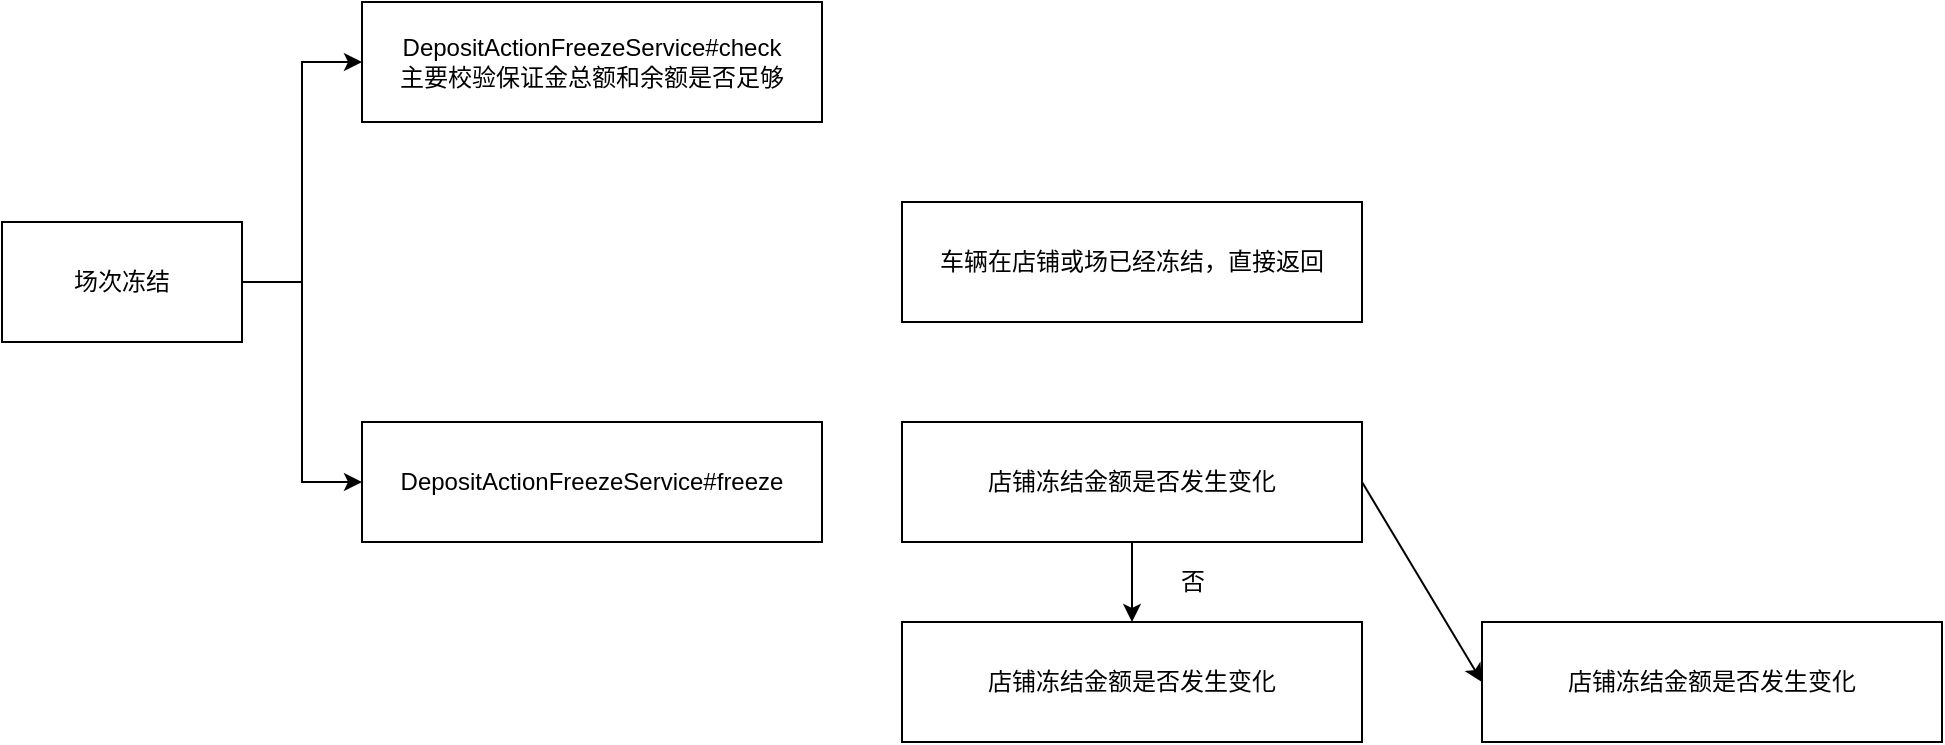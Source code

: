 <mxfile version="15.5.6" type="github">
  <diagram id="LxGNDucoQ7OBtoosY6Iz" name="Page-1">
    <mxGraphModel dx="946" dy="536" grid="1" gridSize="10" guides="1" tooltips="1" connect="1" arrows="1" fold="1" page="1" pageScale="1" pageWidth="827" pageHeight="1169" math="0" shadow="0">
      <root>
        <mxCell id="0" />
        <mxCell id="1" parent="0" />
        <mxCell id="ewu0TTZIsPRgjjUrau2w-4" style="edgeStyle=orthogonalEdgeStyle;rounded=0;orthogonalLoop=1;jettySize=auto;html=1;exitX=1;exitY=0.5;exitDx=0;exitDy=0;entryX=0;entryY=0.5;entryDx=0;entryDy=0;" edge="1" parent="1" source="ewu0TTZIsPRgjjUrau2w-1" target="ewu0TTZIsPRgjjUrau2w-3">
          <mxGeometry relative="1" as="geometry" />
        </mxCell>
        <mxCell id="ewu0TTZIsPRgjjUrau2w-5" style="edgeStyle=orthogonalEdgeStyle;rounded=0;orthogonalLoop=1;jettySize=auto;html=1;exitX=1;exitY=0.5;exitDx=0;exitDy=0;entryX=0;entryY=0.5;entryDx=0;entryDy=0;" edge="1" parent="1" source="ewu0TTZIsPRgjjUrau2w-1" target="ewu0TTZIsPRgjjUrau2w-2">
          <mxGeometry relative="1" as="geometry" />
        </mxCell>
        <mxCell id="ewu0TTZIsPRgjjUrau2w-1" value="场次冻结" style="rounded=0;whiteSpace=wrap;html=1;" vertex="1" parent="1">
          <mxGeometry x="80" y="230" width="120" height="60" as="geometry" />
        </mxCell>
        <mxCell id="ewu0TTZIsPRgjjUrau2w-2" value="DepositActionFreezeService#freeze" style="rounded=0;whiteSpace=wrap;html=1;" vertex="1" parent="1">
          <mxGeometry x="260" y="330" width="230" height="60" as="geometry" />
        </mxCell>
        <mxCell id="ewu0TTZIsPRgjjUrau2w-3" value="DepositActionFreezeService#check&lt;br&gt;主要校验保证金总额和余额是否足够" style="rounded=0;whiteSpace=wrap;html=1;" vertex="1" parent="1">
          <mxGeometry x="260" y="120" width="230" height="60" as="geometry" />
        </mxCell>
        <mxCell id="ewu0TTZIsPRgjjUrau2w-6" value="车辆在店铺或场已经冻结，直接返回" style="rounded=0;whiteSpace=wrap;html=1;" vertex="1" parent="1">
          <mxGeometry x="530" y="220" width="230" height="60" as="geometry" />
        </mxCell>
        <mxCell id="ewu0TTZIsPRgjjUrau2w-10" style="edgeStyle=orthogonalEdgeStyle;rounded=0;orthogonalLoop=1;jettySize=auto;html=1;exitX=0.5;exitY=1;exitDx=0;exitDy=0;entryX=0.5;entryY=0;entryDx=0;entryDy=0;" edge="1" parent="1" source="ewu0TTZIsPRgjjUrau2w-7" target="ewu0TTZIsPRgjjUrau2w-9">
          <mxGeometry relative="1" as="geometry" />
        </mxCell>
        <mxCell id="ewu0TTZIsPRgjjUrau2w-11" style="rounded=0;orthogonalLoop=1;jettySize=auto;html=1;exitX=1;exitY=0.5;exitDx=0;exitDy=0;entryX=0;entryY=0.5;entryDx=0;entryDy=0;" edge="1" parent="1" source="ewu0TTZIsPRgjjUrau2w-7" target="ewu0TTZIsPRgjjUrau2w-8">
          <mxGeometry relative="1" as="geometry" />
        </mxCell>
        <mxCell id="ewu0TTZIsPRgjjUrau2w-7" value="店铺冻结金额是否发生变化" style="rounded=0;whiteSpace=wrap;html=1;" vertex="1" parent="1">
          <mxGeometry x="530" y="330" width="230" height="60" as="geometry" />
        </mxCell>
        <mxCell id="ewu0TTZIsPRgjjUrau2w-8" value="店铺冻结金额是否发生变化" style="rounded=0;whiteSpace=wrap;html=1;" vertex="1" parent="1">
          <mxGeometry x="820" y="430" width="230" height="60" as="geometry" />
        </mxCell>
        <mxCell id="ewu0TTZIsPRgjjUrau2w-9" value="店铺冻结金额是否发生变化" style="rounded=0;whiteSpace=wrap;html=1;" vertex="1" parent="1">
          <mxGeometry x="530" y="430" width="230" height="60" as="geometry" />
        </mxCell>
        <mxCell id="ewu0TTZIsPRgjjUrau2w-12" value="否" style="text;html=1;align=center;verticalAlign=middle;resizable=0;points=[];autosize=1;strokeColor=none;fillColor=none;" vertex="1" parent="1">
          <mxGeometry x="660" y="400" width="30" height="20" as="geometry" />
        </mxCell>
      </root>
    </mxGraphModel>
  </diagram>
</mxfile>
